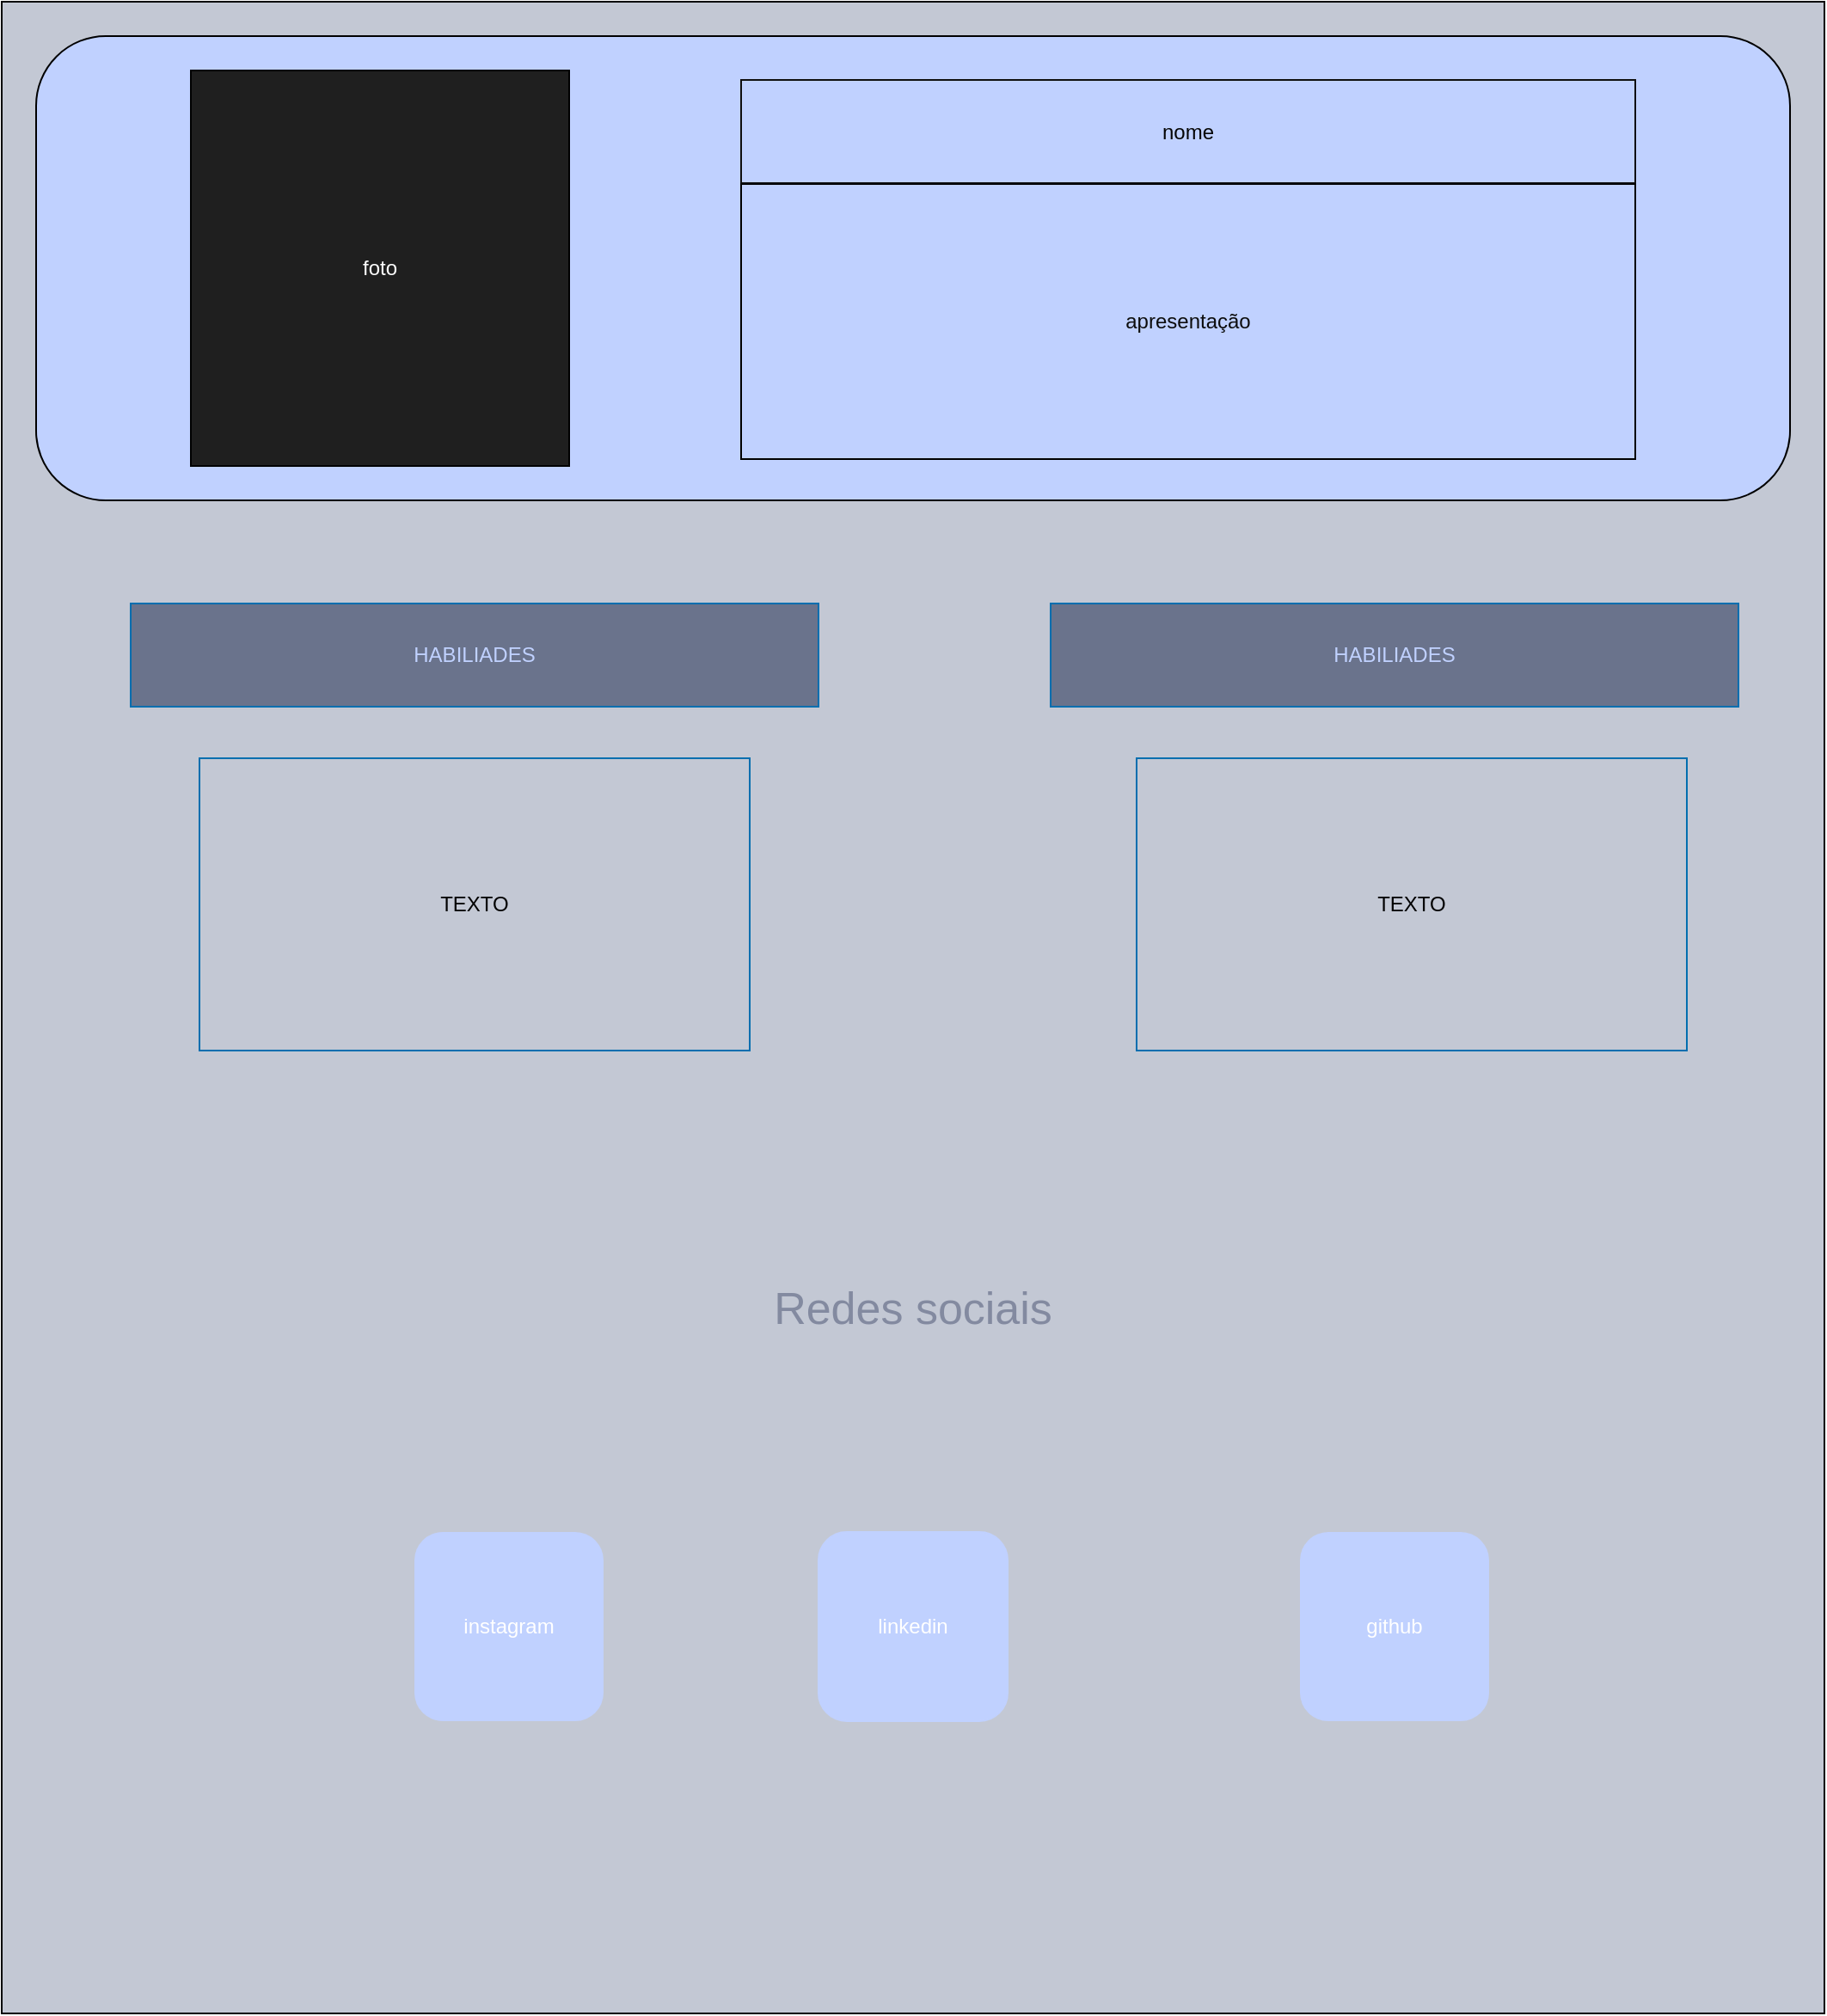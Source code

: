 <mxfile version="24.2.5" type="github">
  <diagram name="Página-1" id="7-AiN3WwLCQ00PCy_Cad">
    <mxGraphModel dx="2364" dy="1859" grid="1" gridSize="10" guides="1" tooltips="1" connect="1" arrows="1" fold="1" page="1" pageScale="1" pageWidth="827" pageHeight="1169" math="0" shadow="0">
      <root>
        <mxCell id="0" />
        <mxCell id="1" parent="0" />
        <mxCell id="zYudiOfwe8gszQuP8Tbu-1" value="" style="rounded=0;whiteSpace=wrap;html=1;fillColor=#C3C8D4;" parent="1" vertex="1">
          <mxGeometry x="-220" y="-770" width="1060" height="1170" as="geometry" />
        </mxCell>
        <mxCell id="bUHxEeDfRWU9IoPqH6MY-4" value="" style="group" vertex="1" connectable="0" parent="1">
          <mxGeometry x="-200" y="-750" width="1020" height="270" as="geometry" />
        </mxCell>
        <mxCell id="zYudiOfwe8gszQuP8Tbu-3" value="" style="rounded=1;whiteSpace=wrap;html=1;fillColor=#C0D1FF;gradientColor=none;" parent="bUHxEeDfRWU9IoPqH6MY-4" vertex="1">
          <mxGeometry width="1020" height="270" as="geometry" />
        </mxCell>
        <mxCell id="zYudiOfwe8gszQuP8Tbu-5" value="&lt;font color=&quot;#ffffff&quot;&gt;foto&lt;/font&gt;" style="rounded=0;whiteSpace=wrap;html=1;fillColor=#1F1F1F;" parent="bUHxEeDfRWU9IoPqH6MY-4" vertex="1">
          <mxGeometry x="90" y="20" width="220" height="230" as="geometry" />
        </mxCell>
        <mxCell id="zYudiOfwe8gszQuP8Tbu-6" value="&lt;font color=&quot;#050505&quot;&gt;nome&lt;/font&gt;" style="rounded=0;whiteSpace=wrap;html=1;strokeColor=#0F0F0F;fillColor=none;" parent="bUHxEeDfRWU9IoPqH6MY-4" vertex="1">
          <mxGeometry x="410" y="25.5" width="520" height="60" as="geometry" />
        </mxCell>
        <mxCell id="zYudiOfwe8gszQuP8Tbu-7" value="&lt;font color=&quot;#0d0d0d&quot;&gt;apresentação&lt;/font&gt;" style="rounded=0;whiteSpace=wrap;html=1;fillColor=none;" parent="bUHxEeDfRWU9IoPqH6MY-4" vertex="1">
          <mxGeometry x="410" y="86" width="520" height="160" as="geometry" />
        </mxCell>
        <mxCell id="bUHxEeDfRWU9IoPqH6MY-5" value="&lt;font color=&quot;#c0d1ff&quot;&gt;HABILIADES&lt;/font&gt;" style="rounded=0;whiteSpace=wrap;html=1;labelBackgroundColor=none;fillColor=#6A738C;fontColor=#ffffff;strokeColor=#006EAF;" vertex="1" parent="1">
          <mxGeometry x="-145" y="-420" width="400" height="60" as="geometry" />
        </mxCell>
        <mxCell id="bUHxEeDfRWU9IoPqH6MY-6" value="&lt;font color=&quot;#c0d1ff&quot;&gt;HABILIADES&lt;/font&gt;" style="rounded=0;whiteSpace=wrap;html=1;labelBackgroundColor=none;fillColor=#6A738C;fontColor=#ffffff;strokeColor=#006EAF;" vertex="1" parent="1">
          <mxGeometry x="390" y="-420" width="400" height="60" as="geometry" />
        </mxCell>
        <mxCell id="bUHxEeDfRWU9IoPqH6MY-7" value="TEXTO" style="rounded=0;whiteSpace=wrap;html=1;labelBackgroundColor=none;fillColor=none;fontColor=#000000;strokeColor=#006EAF;" vertex="1" parent="1">
          <mxGeometry x="-105" y="-330" width="320" height="170" as="geometry" />
        </mxCell>
        <mxCell id="bUHxEeDfRWU9IoPqH6MY-8" value="TEXTO" style="rounded=0;whiteSpace=wrap;html=1;labelBackgroundColor=none;fillColor=none;fontColor=#000000;strokeColor=#006EAF;" vertex="1" parent="1">
          <mxGeometry x="440" y="-330" width="320" height="170" as="geometry" />
        </mxCell>
        <mxCell id="bUHxEeDfRWU9IoPqH6MY-9" value="&lt;font color=&quot;#838aa0&quot;&gt;&lt;span style=&quot;font-size: 26px;&quot;&gt;Redes sociais&lt;/span&gt;&lt;/font&gt;" style="rounded=0;whiteSpace=wrap;html=1;labelBackgroundColor=none;fillColor=none;fontColor=#ffffff;strokeColor=none;" vertex="1" parent="1">
          <mxGeometry x="30" y="-40" width="560" height="60" as="geometry" />
        </mxCell>
        <mxCell id="bUHxEeDfRWU9IoPqH6MY-10" value="linkedin" style="rounded=1;whiteSpace=wrap;html=1;labelBackgroundColor=none;fillColor=#C0D1FF;fontColor=#ffffff;strokeColor=#C0D1FF;" vertex="1" parent="1">
          <mxGeometry x="255" y="120" width="110" height="110" as="geometry" />
        </mxCell>
        <mxCell id="bUHxEeDfRWU9IoPqH6MY-11" value="instagram" style="rounded=1;whiteSpace=wrap;html=1;labelBackgroundColor=none;fillColor=#C0D1FF;fontColor=#ffffff;strokeColor=none;gradientColor=none;" vertex="1" parent="1">
          <mxGeometry x="20" y="120" width="110" height="110" as="geometry" />
        </mxCell>
        <mxCell id="bUHxEeDfRWU9IoPqH6MY-12" value="github" style="rounded=1;whiteSpace=wrap;html=1;labelBackgroundColor=none;fillColor=#C0D1FF;fontColor=#ffffff;strokeColor=none;" vertex="1" parent="1">
          <mxGeometry x="535" y="120" width="110" height="110" as="geometry" />
        </mxCell>
      </root>
    </mxGraphModel>
  </diagram>
</mxfile>
